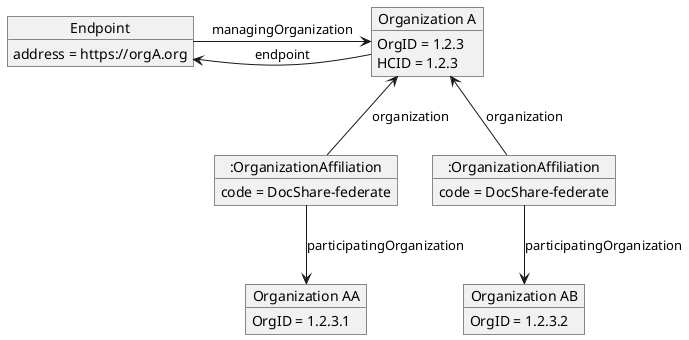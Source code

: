 @startuml dir-endpoint-to-org-affiliates
hide footbox

object "Organization A" as OrganizationA
OrganizationA : OrgID = 1.2.3
OrganizationA : HCID = 1.2.3
object "Organization AA" as OrganizationAA
OrganizationAA : OrgID = 1.2.3.1
object "Endpoint" as EndpointA
EndpointA : address = https://orgA.org
object "Organization AB" as OrganizationAB
OrganizationAB : OrgID = 1.2.3.2
object ":OrganizationAffiliation" as OrgAff
OrgAff : code = DocShare-federate
OrgAff --> OrganizationAA : participatingOrganization
OrganizationA <-- OrgAff : organization
object ":OrganizationAffiliation" as OrgAff2
OrgAff2 : code = DocShare-federate
OrgAff2 --> OrganizationAB : participatingOrganization
OrganizationA <-- OrgAff2 : organization

EndpointA <-- OrganizationA : endpoint

OrganizationA <- EndpointA : managingOrganization

@enduml
